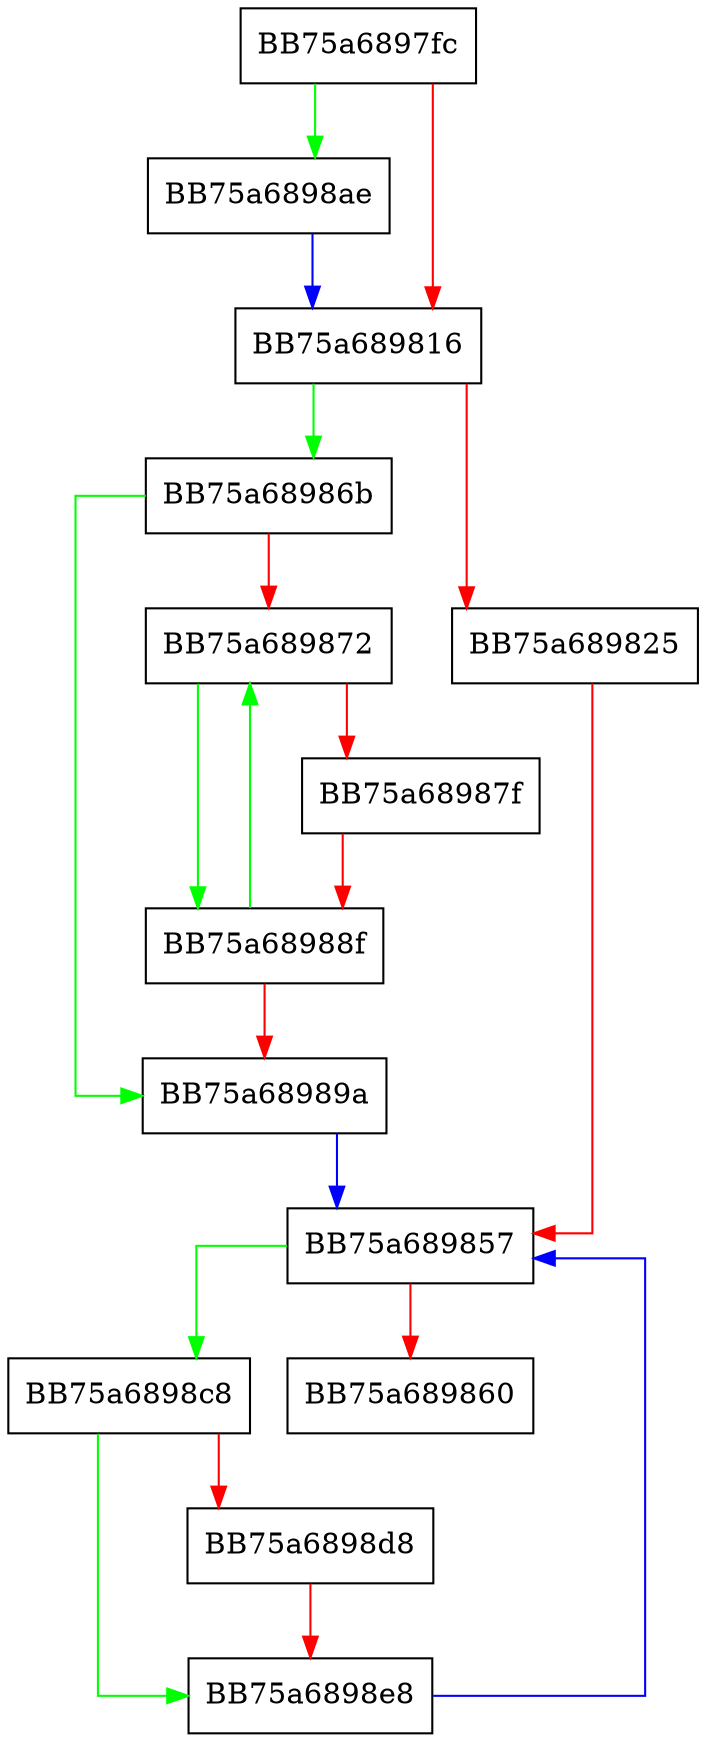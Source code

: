 digraph Shutdown {
  node [shape="box"];
  graph [splines=ortho];
  BB75a6897fc -> BB75a6898ae [color="green"];
  BB75a6897fc -> BB75a689816 [color="red"];
  BB75a689816 -> BB75a68986b [color="green"];
  BB75a689816 -> BB75a689825 [color="red"];
  BB75a689825 -> BB75a689857 [color="red"];
  BB75a689857 -> BB75a6898c8 [color="green"];
  BB75a689857 -> BB75a689860 [color="red"];
  BB75a68986b -> BB75a68989a [color="green"];
  BB75a68986b -> BB75a689872 [color="red"];
  BB75a689872 -> BB75a68988f [color="green"];
  BB75a689872 -> BB75a68987f [color="red"];
  BB75a68987f -> BB75a68988f [color="red"];
  BB75a68988f -> BB75a689872 [color="green"];
  BB75a68988f -> BB75a68989a [color="red"];
  BB75a68989a -> BB75a689857 [color="blue"];
  BB75a6898ae -> BB75a689816 [color="blue"];
  BB75a6898c8 -> BB75a6898e8 [color="green"];
  BB75a6898c8 -> BB75a6898d8 [color="red"];
  BB75a6898d8 -> BB75a6898e8 [color="red"];
  BB75a6898e8 -> BB75a689857 [color="blue"];
}